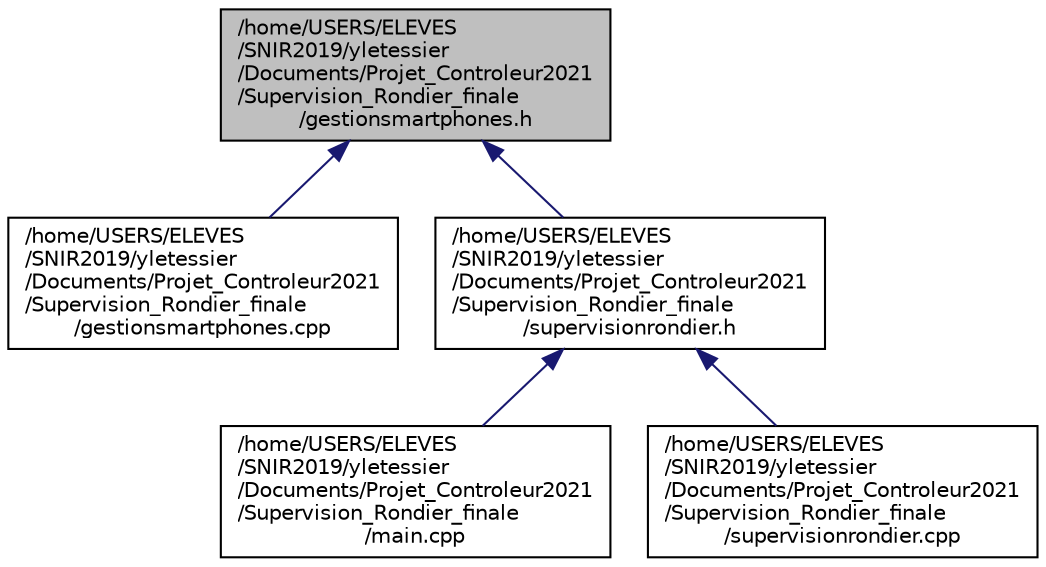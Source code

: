 digraph "/home/USERS/ELEVES/SNIR2019/yletessier/Documents/Projet_Controleur2021/Supervision_Rondier_finale/gestionsmartphones.h"
{
  edge [fontname="Helvetica",fontsize="10",labelfontname="Helvetica",labelfontsize="10"];
  node [fontname="Helvetica",fontsize="10",shape=record];
  Node32 [label="/home/USERS/ELEVES\l/SNIR2019/yletessier\l/Documents/Projet_Controleur2021\l/Supervision_Rondier_finale\l/gestionsmartphones.h",height=0.2,width=0.4,color="black", fillcolor="grey75", style="filled", fontcolor="black"];
  Node32 -> Node33 [dir="back",color="midnightblue",fontsize="10",style="solid",fontname="Helvetica"];
  Node33 [label="/home/USERS/ELEVES\l/SNIR2019/yletessier\l/Documents/Projet_Controleur2021\l/Supervision_Rondier_finale\l/gestionsmartphones.cpp",height=0.2,width=0.4,color="black", fillcolor="white", style="filled",URL="$gestionsmartphones_8cpp.html"];
  Node32 -> Node34 [dir="back",color="midnightblue",fontsize="10",style="solid",fontname="Helvetica"];
  Node34 [label="/home/USERS/ELEVES\l/SNIR2019/yletessier\l/Documents/Projet_Controleur2021\l/Supervision_Rondier_finale\l/supervisionrondier.h",height=0.2,width=0.4,color="black", fillcolor="white", style="filled",URL="$supervisionrondier_8h.html",tooltip="The SuperVisionRondier class. "];
  Node34 -> Node35 [dir="back",color="midnightblue",fontsize="10",style="solid",fontname="Helvetica"];
  Node35 [label="/home/USERS/ELEVES\l/SNIR2019/yletessier\l/Documents/Projet_Controleur2021\l/Supervision_Rondier_finale\l/main.cpp",height=0.2,width=0.4,color="black", fillcolor="white", style="filled",URL="$main_8cpp.html"];
  Node34 -> Node36 [dir="back",color="midnightblue",fontsize="10",style="solid",fontname="Helvetica"];
  Node36 [label="/home/USERS/ELEVES\l/SNIR2019/yletessier\l/Documents/Projet_Controleur2021\l/Supervision_Rondier_finale\l/supervisionrondier.cpp",height=0.2,width=0.4,color="black", fillcolor="white", style="filled",URL="$supervisionrondier_8cpp.html",tooltip="The SuperVisionRondier class. "];
}
